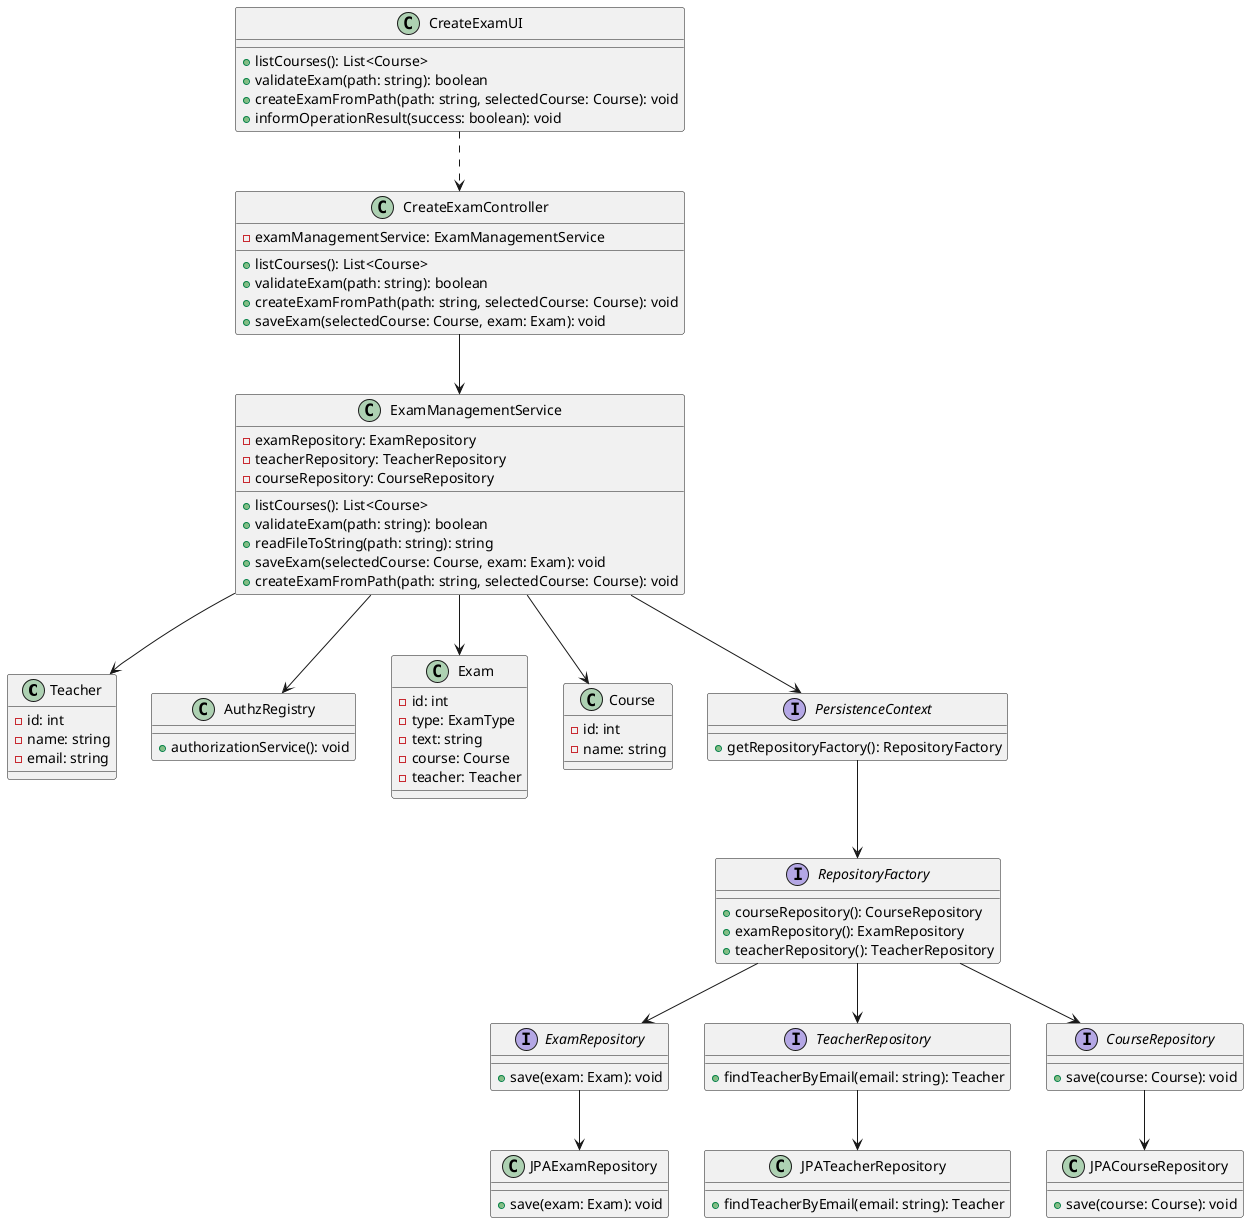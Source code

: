 @startuml


skinparam defaultFontName FG Virgil

class Teacher {
    -id: int
    -name: string
    -email: string
}

class CreateExamUI {
    +listCourses(): List<Course>
    +validateExam(path: string): boolean
    +createExamFromPath(path: string, selectedCourse: Course): void
    +informOperationResult(success: boolean): void
}

class CreateExamController {
    -examManagementService: ExamManagementService
    +listCourses(): List<Course>
    +validateExam(path: string): boolean
    +createExamFromPath(path: string, selectedCourse: Course): void
    +saveExam(selectedCourse: Course, exam: Exam): void
}

class ExamManagementService {
    -examRepository: ExamRepository
    -teacherRepository: TeacherRepository
    -courseRepository: CourseRepository
    +listCourses(): List<Course>
    +validateExam(path: string): boolean
    +readFileToString(path: string): string
    +saveExam(selectedCourse: Course, exam: Exam): void
    +createExamFromPath(path: string, selectedCourse: Course): void
}

class AuthzRegistry {
    +authorizationService(): void
}

class Exam {
    -id: int
    -type: ExamType
    -text: string
    -course: Course
    -teacher: Teacher
}

class Course {
    -id: int
    -name: string
}

Interface PersistenceContext {
    +getRepositoryFactory(): RepositoryFactory
}

Interface RepositoryFactory {
    +courseRepository(): CourseRepository
    +examRepository(): ExamRepository
    +teacherRepository(): TeacherRepository
}

Interface ExamRepository {
    +save(exam: Exam): void
}

Interface TeacherRepository {
    +findTeacherByEmail(email: string): Teacher
}

Interface CourseRepository {
    +save(course: Course): void
}

class JPAExamRepository {
    +save(exam: Exam): void
}

class JPATeacherRepository {
    +findTeacherByEmail(email: string): Teacher
}

class JPACourseRepository {
    +save(course: Course): void
}

CreateExamUI ..> CreateExamController
CreateExamController --> ExamManagementService

ExamManagementService --> AuthzRegistry
ExamManagementService --> PersistenceContext

ExamManagementService --> Course
ExamManagementService --> Exam
ExamManagementService --> Teacher
PersistenceContext --> RepositoryFactory

RepositoryFactory --> ExamRepository
RepositoryFactory --> TeacherRepository
RepositoryFactory --> CourseRepository


ExamRepository --> JPAExamRepository
TeacherRepository --> JPATeacherRepository
CourseRepository --> JPACourseRepository
@enduml

